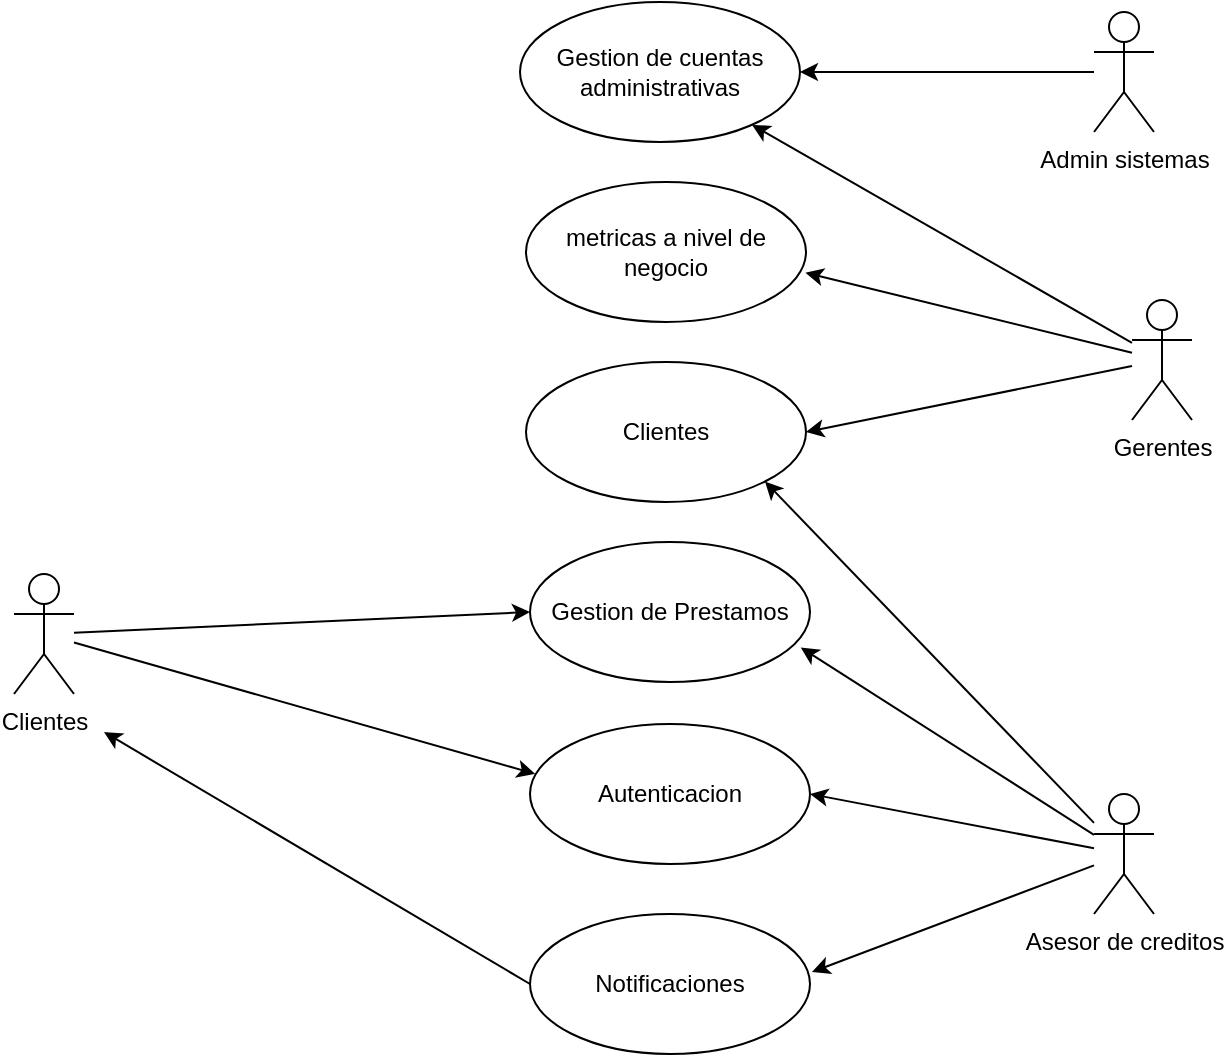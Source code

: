 <mxfile>
    <diagram id="1fi5Kx5LPePZL9SqUFNj" name="Page-1">
        <mxGraphModel dx="1220" dy="866" grid="0" gridSize="10" guides="1" tooltips="1" connect="1" arrows="1" fold="1" page="0" pageScale="1" pageWidth="850" pageHeight="1100" math="0" shadow="0">
            <root>
                <mxCell id="0"/>
                <mxCell id="1" parent="0"/>
                <mxCell id="19" style="edgeStyle=none;html=1;entryX=1;entryY=0.5;entryDx=0;entryDy=0;" edge="1" parent="1" source="2" target="16">
                    <mxGeometry relative="1" as="geometry">
                        <Array as="points">
                            <mxPoint x="373" y="-76"/>
                        </Array>
                    </mxGeometry>
                </mxCell>
                <mxCell id="2" value="Admin sistemas" style="shape=umlActor;verticalLabelPosition=bottom;verticalAlign=top;html=1;" parent="1" vertex="1">
                    <mxGeometry x="498" y="-106" width="30" height="60" as="geometry"/>
                </mxCell>
                <mxCell id="3" value="Gestion de Prestamos" style="ellipse;whiteSpace=wrap;html=1;" parent="1" vertex="1">
                    <mxGeometry x="216" y="159" width="140" height="70" as="geometry"/>
                </mxCell>
                <mxCell id="4" value="Clientes" style="ellipse;whiteSpace=wrap;html=1;" parent="1" vertex="1">
                    <mxGeometry x="214" y="69" width="140" height="70" as="geometry"/>
                </mxCell>
                <mxCell id="5" value="Autenticacion" style="ellipse;whiteSpace=wrap;html=1;" parent="1" vertex="1">
                    <mxGeometry x="216" y="250" width="140" height="70" as="geometry"/>
                </mxCell>
                <mxCell id="37" style="edgeStyle=none;html=1;exitX=0;exitY=0.5;exitDx=0;exitDy=0;" edge="1" parent="1" source="12">
                    <mxGeometry relative="1" as="geometry">
                        <mxPoint x="3" y="254" as="targetPoint"/>
                    </mxGeometry>
                </mxCell>
                <mxCell id="12" value="Notificaciones" style="ellipse;whiteSpace=wrap;html=1;" vertex="1" parent="1">
                    <mxGeometry x="216" y="345" width="140" height="70" as="geometry"/>
                </mxCell>
                <mxCell id="13" value="metricas a nivel de negocio" style="ellipse;whiteSpace=wrap;html=1;" vertex="1" parent="1">
                    <mxGeometry x="214" y="-21" width="140" height="70" as="geometry"/>
                </mxCell>
                <mxCell id="16" value="Gestion de cuentas administrativas" style="ellipse;whiteSpace=wrap;html=1;" vertex="1" parent="1">
                    <mxGeometry x="211" y="-111" width="140" height="70" as="geometry"/>
                </mxCell>
                <mxCell id="27" style="edgeStyle=none;html=1;" edge="1" parent="1" source="20">
                    <mxGeometry relative="1" as="geometry">
                        <mxPoint x="357" y="374" as="targetPoint"/>
                    </mxGeometry>
                </mxCell>
                <mxCell id="28" style="edgeStyle=none;html=1;entryX=1;entryY=0.5;entryDx=0;entryDy=0;" edge="1" parent="1" source="20" target="5">
                    <mxGeometry relative="1" as="geometry"/>
                </mxCell>
                <mxCell id="29" style="edgeStyle=none;html=1;entryX=0.967;entryY=0.754;entryDx=0;entryDy=0;entryPerimeter=0;" edge="1" parent="1" source="20" target="3">
                    <mxGeometry relative="1" as="geometry"/>
                </mxCell>
                <mxCell id="30" style="edgeStyle=none;html=1;entryX=1;entryY=1;entryDx=0;entryDy=0;" edge="1" parent="1" source="20" target="4">
                    <mxGeometry relative="1" as="geometry"/>
                </mxCell>
                <mxCell id="20" value="Asesor de creditos" style="shape=umlActor;verticalLabelPosition=bottom;verticalAlign=top;html=1;" vertex="1" parent="1">
                    <mxGeometry x="498" y="285" width="30" height="60" as="geometry"/>
                </mxCell>
                <mxCell id="31" style="edgeStyle=none;html=1;entryX=0.998;entryY=0.648;entryDx=0;entryDy=0;entryPerimeter=0;" edge="1" parent="1" source="21" target="13">
                    <mxGeometry relative="1" as="geometry"/>
                </mxCell>
                <mxCell id="32" style="edgeStyle=none;html=1;entryX=1;entryY=0.5;entryDx=0;entryDy=0;" edge="1" parent="1" source="21" target="4">
                    <mxGeometry relative="1" as="geometry"/>
                </mxCell>
                <mxCell id="33" style="edgeStyle=none;html=1;" edge="1" parent="1" source="21" target="16">
                    <mxGeometry relative="1" as="geometry"/>
                </mxCell>
                <mxCell id="21" value="Gerentes&lt;br&gt;" style="shape=umlActor;verticalLabelPosition=bottom;verticalAlign=top;html=1;" vertex="1" parent="1">
                    <mxGeometry x="517" y="38" width="30" height="60" as="geometry"/>
                </mxCell>
                <mxCell id="34" style="edgeStyle=none;html=1;entryX=0;entryY=0.5;entryDx=0;entryDy=0;" edge="1" parent="1" source="22" target="3">
                    <mxGeometry relative="1" as="geometry"/>
                </mxCell>
                <mxCell id="35" style="edgeStyle=none;html=1;entryX=0.018;entryY=0.356;entryDx=0;entryDy=0;entryPerimeter=0;" edge="1" parent="1" source="22" target="5">
                    <mxGeometry relative="1" as="geometry"/>
                </mxCell>
                <mxCell id="22" value="Clientes" style="shape=umlActor;verticalLabelPosition=bottom;verticalAlign=top;html=1;" vertex="1" parent="1">
                    <mxGeometry x="-42" y="175" width="30" height="60" as="geometry"/>
                </mxCell>
            </root>
        </mxGraphModel>
    </diagram>
</mxfile>